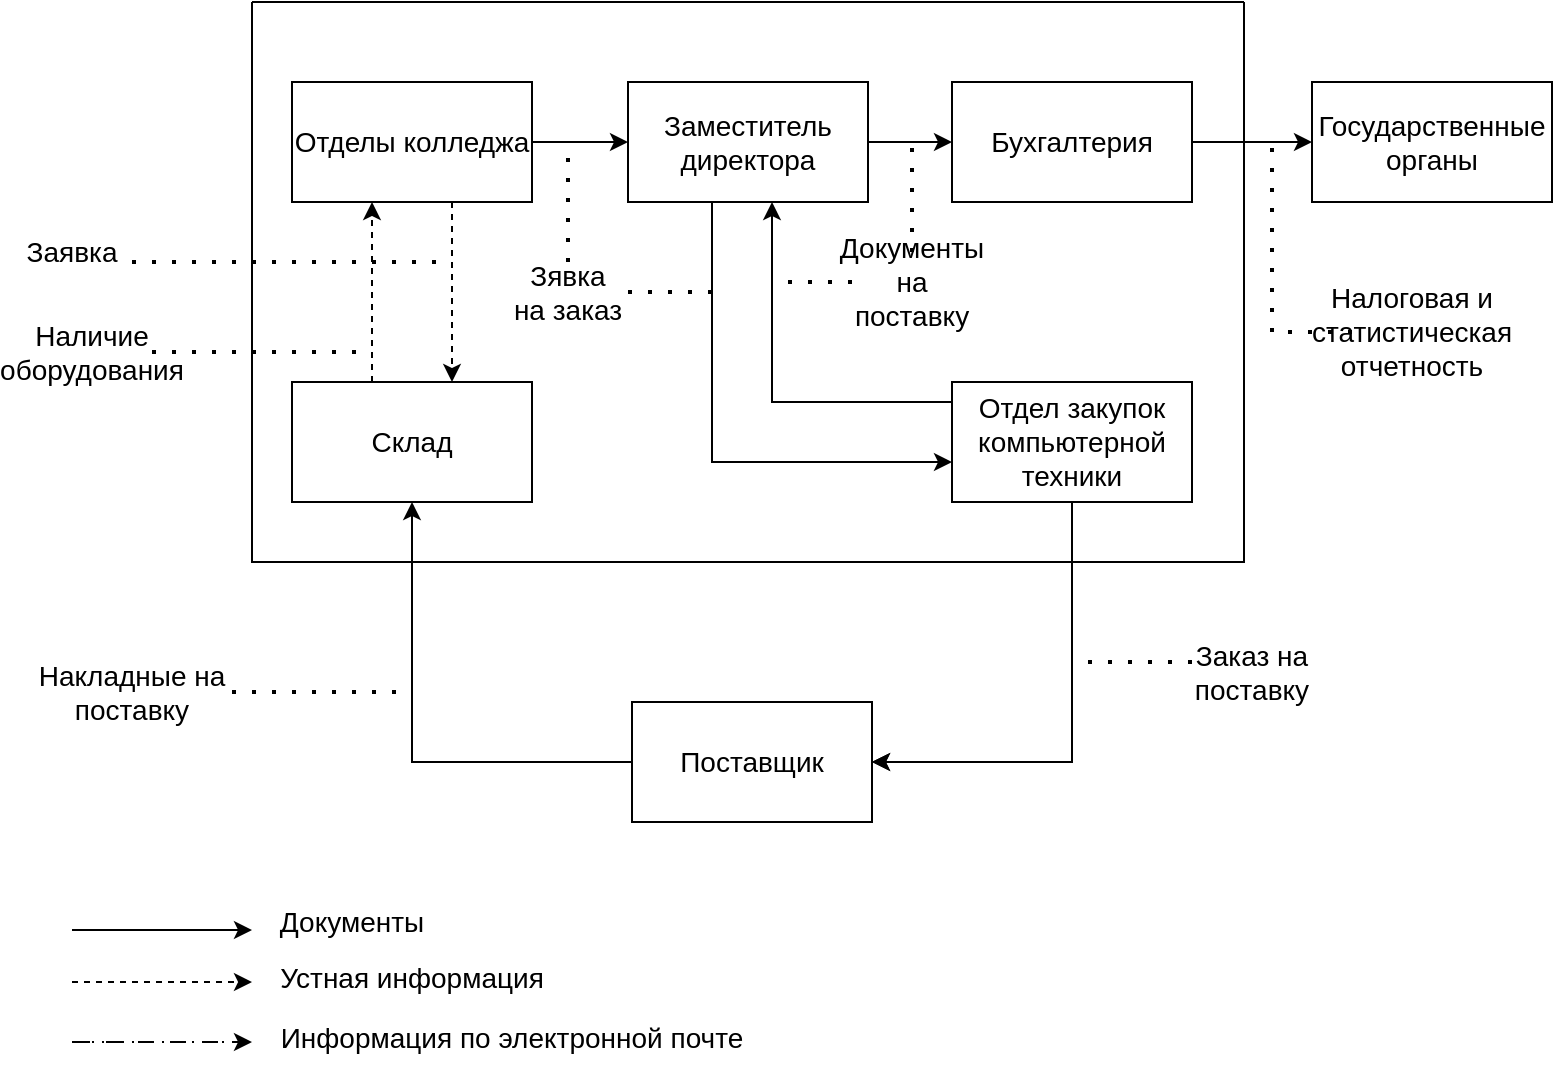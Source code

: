 <mxfile version="20.8.20" type="device"><diagram name="Страница 1" id="yzFezLVrex4fmsqw8bU6"><mxGraphModel dx="1434" dy="711" grid="1" gridSize="10" guides="1" tooltips="1" connect="1" arrows="1" fold="1" page="1" pageScale="1" pageWidth="827" pageHeight="1169" math="0" shadow="0"><root><mxCell id="0"/><mxCell id="1" parent="0"/><mxCell id="LY6iIROEEimHZ9ucPm2g-1" value="" style="swimlane;startSize=0;" parent="1" vertex="1"><mxGeometry x="210" y="110" width="496" height="280" as="geometry"><mxRectangle x="310" y="290" width="50" height="40" as="alternateBounds"/></mxGeometry></mxCell><mxCell id="LY6iIROEEimHZ9ucPm2g-6" style="edgeStyle=orthogonalEdgeStyle;rounded=0;orthogonalLoop=1;jettySize=auto;html=1;fontSize=14;" parent="LY6iIROEEimHZ9ucPm2g-1" source="LY6iIROEEimHZ9ucPm2g-2" target="LY6iIROEEimHZ9ucPm2g-3" edge="1"><mxGeometry relative="1" as="geometry"><Array as="points"><mxPoint x="230" y="230"/></Array></mxGeometry></mxCell><mxCell id="LY6iIROEEimHZ9ucPm2g-9" style="edgeStyle=orthogonalEdgeStyle;rounded=0;orthogonalLoop=1;jettySize=auto;html=1;fontSize=14;" parent="LY6iIROEEimHZ9ucPm2g-1" source="LY6iIROEEimHZ9ucPm2g-2" target="LY6iIROEEimHZ9ucPm2g-7" edge="1"><mxGeometry relative="1" as="geometry"/></mxCell><mxCell id="LY6iIROEEimHZ9ucPm2g-2" value="&lt;div&gt;Заместитель&lt;/div&gt;&lt;div&gt;директора&lt;br&gt;&lt;/div&gt;" style="rounded=0;whiteSpace=wrap;html=1;fontSize=14;" parent="LY6iIROEEimHZ9ucPm2g-1" vertex="1"><mxGeometry x="188" y="40" width="120" height="60" as="geometry"/></mxCell><mxCell id="LY6iIROEEimHZ9ucPm2g-17" style="edgeStyle=orthogonalEdgeStyle;rounded=0;orthogonalLoop=1;jettySize=auto;html=1;fontSize=14;" parent="LY6iIROEEimHZ9ucPm2g-1" source="LY6iIROEEimHZ9ucPm2g-3" target="LY6iIROEEimHZ9ucPm2g-2" edge="1"><mxGeometry relative="1" as="geometry"><Array as="points"><mxPoint x="260" y="200"/></Array></mxGeometry></mxCell><mxCell id="LY6iIROEEimHZ9ucPm2g-3" value="&lt;div&gt;Отдел закупок&lt;/div&gt;&lt;div&gt;компьютерной техники&lt;br&gt;&lt;/div&gt;" style="rounded=0;whiteSpace=wrap;html=1;fontSize=14;" parent="LY6iIROEEimHZ9ucPm2g-1" vertex="1"><mxGeometry x="350" y="190" width="120" height="60" as="geometry"/></mxCell><mxCell id="LY6iIROEEimHZ9ucPm2g-7" value="Бухгалтерия" style="rounded=0;whiteSpace=wrap;html=1;fontSize=14;" parent="LY6iIROEEimHZ9ucPm2g-1" vertex="1"><mxGeometry x="350" y="40" width="120" height="60" as="geometry"/></mxCell><mxCell id="LY6iIROEEimHZ9ucPm2g-16" style="edgeStyle=orthogonalEdgeStyle;rounded=0;orthogonalLoop=1;jettySize=auto;html=1;fontSize=14;dashed=1;" parent="LY6iIROEEimHZ9ucPm2g-1" source="LY6iIROEEimHZ9ucPm2g-13" target="LY6iIROEEimHZ9ucPm2g-15" edge="1"><mxGeometry relative="1" as="geometry"><Array as="points"><mxPoint x="60" y="160"/><mxPoint x="60" y="160"/></Array></mxGeometry></mxCell><mxCell id="LY6iIROEEimHZ9ucPm2g-13" value="Склад" style="rounded=0;whiteSpace=wrap;html=1;fontSize=14;" parent="LY6iIROEEimHZ9ucPm2g-1" vertex="1"><mxGeometry x="20" y="190" width="120" height="60" as="geometry"/></mxCell><mxCell id="LY6iIROEEimHZ9ucPm2g-18" style="edgeStyle=orthogonalEdgeStyle;rounded=0;orthogonalLoop=1;jettySize=auto;html=1;fontSize=14;" parent="LY6iIROEEimHZ9ucPm2g-1" source="LY6iIROEEimHZ9ucPm2g-15" target="LY6iIROEEimHZ9ucPm2g-2" edge="1"><mxGeometry relative="1" as="geometry"/></mxCell><mxCell id="LY6iIROEEimHZ9ucPm2g-44" style="edgeStyle=orthogonalEdgeStyle;rounded=0;orthogonalLoop=1;jettySize=auto;html=1;shadow=0;strokeColor=default;strokeWidth=1;fontSize=14;endArrow=classic;endFill=1;dashed=1;" parent="LY6iIROEEimHZ9ucPm2g-1" source="LY6iIROEEimHZ9ucPm2g-15" target="LY6iIROEEimHZ9ucPm2g-13" edge="1"><mxGeometry relative="1" as="geometry"><Array as="points"><mxPoint x="100" y="160"/><mxPoint x="100" y="160"/></Array></mxGeometry></mxCell><mxCell id="LY6iIROEEimHZ9ucPm2g-15" value="Отделы колледжа" style="rounded=0;whiteSpace=wrap;html=1;fontSize=14;" parent="LY6iIROEEimHZ9ucPm2g-1" vertex="1"><mxGeometry x="20" y="40" width="120" height="60" as="geometry"/></mxCell><mxCell id="LY6iIROEEimHZ9ucPm2g-25" style="edgeStyle=orthogonalEdgeStyle;rounded=0;orthogonalLoop=1;jettySize=auto;html=1;dashed=1;fontSize=14;endArrow=none;endFill=0;strokeWidth=2;dashPattern=1 4;" parent="LY6iIROEEimHZ9ucPm2g-1" source="LY6iIROEEimHZ9ucPm2g-24" edge="1"><mxGeometry relative="1" as="geometry"><mxPoint x="260" y="140" as="targetPoint"/></mxGeometry></mxCell><mxCell id="LY6iIROEEimHZ9ucPm2g-26" style="edgeStyle=orthogonalEdgeStyle;rounded=0;orthogonalLoop=1;jettySize=auto;html=1;dashed=1;fontSize=14;endArrow=none;endFill=0;dashPattern=1 4;strokeWidth=2;" parent="LY6iIROEEimHZ9ucPm2g-1" source="LY6iIROEEimHZ9ucPm2g-24" edge="1"><mxGeometry relative="1" as="geometry"><mxPoint x="330" y="70" as="targetPoint"/></mxGeometry></mxCell><mxCell id="LY6iIROEEimHZ9ucPm2g-24" value="Документы на поставку" style="text;html=1;strokeColor=none;fillColor=none;align=center;verticalAlign=middle;whiteSpace=wrap;rounded=0;fontSize=14;" parent="LY6iIROEEimHZ9ucPm2g-1" vertex="1"><mxGeometry x="300" y="125" width="60" height="30" as="geometry"/></mxCell><mxCell id="LY6iIROEEimHZ9ucPm2g-31" style="edgeStyle=orthogonalEdgeStyle;rounded=0;orthogonalLoop=1;jettySize=auto;html=1;dashed=1;fontSize=14;endArrow=none;endFill=0;dashPattern=1 4;strokeWidth=2;" parent="LY6iIROEEimHZ9ucPm2g-1" source="LY6iIROEEimHZ9ucPm2g-30" edge="1"><mxGeometry relative="1" as="geometry"><mxPoint x="100" y="130" as="targetPoint"/><Array as="points"><mxPoint x="10" y="130"/><mxPoint x="10" y="130"/></Array></mxGeometry></mxCell><mxCell id="LY6iIROEEimHZ9ucPm2g-49" style="edgeStyle=orthogonalEdgeStyle;rounded=0;orthogonalLoop=1;jettySize=auto;html=1;shadow=0;dashed=1;dashPattern=1 4;strokeColor=default;strokeWidth=2;fontSize=14;endArrow=none;endFill=0;" parent="LY6iIROEEimHZ9ucPm2g-1" source="LY6iIROEEimHZ9ucPm2g-48" edge="1"><mxGeometry relative="1" as="geometry"><mxPoint x="158" y="70" as="targetPoint"/></mxGeometry></mxCell><mxCell id="LY6iIROEEimHZ9ucPm2g-53" style="edgeStyle=orthogonalEdgeStyle;rounded=0;orthogonalLoop=1;jettySize=auto;html=1;shadow=0;dashed=1;dashPattern=1 4;strokeColor=default;strokeWidth=2;fontSize=14;endArrow=none;endFill=0;" parent="LY6iIROEEimHZ9ucPm2g-1" source="LY6iIROEEimHZ9ucPm2g-48" edge="1"><mxGeometry relative="1" as="geometry"><mxPoint x="230" y="145" as="targetPoint"/></mxGeometry></mxCell><mxCell id="LY6iIROEEimHZ9ucPm2g-48" value="&lt;div&gt;Зявка&lt;/div&gt;&lt;div&gt;на заказ&lt;br&gt;&lt;/div&gt;" style="text;html=1;strokeColor=none;fillColor=none;align=center;verticalAlign=middle;whiteSpace=wrap;rounded=0;fontSize=14;" parent="LY6iIROEEimHZ9ucPm2g-1" vertex="1"><mxGeometry x="128" y="130" width="60" height="30" as="geometry"/></mxCell><mxCell id="LY6iIROEEimHZ9ucPm2g-14" style="edgeStyle=orthogonalEdgeStyle;rounded=0;orthogonalLoop=1;jettySize=auto;html=1;fontSize=14;" parent="1" source="LY6iIROEEimHZ9ucPm2g-5" target="LY6iIROEEimHZ9ucPm2g-13" edge="1"><mxGeometry relative="1" as="geometry"><Array as="points"><mxPoint x="290" y="490"/></Array></mxGeometry></mxCell><mxCell id="LY6iIROEEimHZ9ucPm2g-5" value="Поставщик" style="rounded=0;whiteSpace=wrap;html=1;fontSize=14;" parent="1" vertex="1"><mxGeometry x="400" y="460" width="120" height="60" as="geometry"/></mxCell><mxCell id="LY6iIROEEimHZ9ucPm2g-10" value="Государственные органы" style="rounded=0;whiteSpace=wrap;html=1;fontSize=14;" parent="1" vertex="1"><mxGeometry x="740" y="150" width="120" height="60" as="geometry"/></mxCell><mxCell id="LY6iIROEEimHZ9ucPm2g-11" style="edgeStyle=orthogonalEdgeStyle;rounded=0;orthogonalLoop=1;jettySize=auto;html=1;fontSize=14;" parent="1" source="LY6iIROEEimHZ9ucPm2g-7" target="LY6iIROEEimHZ9ucPm2g-10" edge="1"><mxGeometry relative="1" as="geometry"/></mxCell><mxCell id="LY6iIROEEimHZ9ucPm2g-20" style="edgeStyle=orthogonalEdgeStyle;rounded=0;orthogonalLoop=1;jettySize=auto;html=1;fontSize=14;endArrow=none;endFill=0;dashed=1;dashPattern=1 4;strokeWidth=2;" parent="1" source="LY6iIROEEimHZ9ucPm2g-19" edge="1"><mxGeometry relative="1" as="geometry"><mxPoint x="620" y="440" as="targetPoint"/><Array as="points"><mxPoint x="710" y="440"/></Array></mxGeometry></mxCell><mxCell id="LY6iIROEEimHZ9ucPm2g-19" value="Заказ на поставку" style="text;html=1;strokeColor=none;fillColor=none;align=center;verticalAlign=middle;whiteSpace=wrap;rounded=0;fontSize=14;" parent="1" vertex="1"><mxGeometry x="680" y="430" width="60" height="30" as="geometry"/></mxCell><mxCell id="LY6iIROEEimHZ9ucPm2g-28" style="edgeStyle=orthogonalEdgeStyle;rounded=0;orthogonalLoop=1;jettySize=auto;html=1;dashed=1;fontSize=14;endArrow=none;endFill=0;strokeWidth=2;dashPattern=1 4;" parent="1" source="LY6iIROEEimHZ9ucPm2g-27" edge="1"><mxGeometry relative="1" as="geometry"><mxPoint x="720" y="180" as="targetPoint"/><Array as="points"><mxPoint x="720" y="275"/></Array></mxGeometry></mxCell><mxCell id="LY6iIROEEimHZ9ucPm2g-27" value="Налоговая и статистическая отчетность" style="text;html=1;strokeColor=none;fillColor=none;align=center;verticalAlign=middle;whiteSpace=wrap;rounded=0;fontSize=14;" parent="1" vertex="1"><mxGeometry x="760" y="260" width="60" height="30" as="geometry"/></mxCell><mxCell id="LY6iIROEEimHZ9ucPm2g-34" style="edgeStyle=orthogonalEdgeStyle;rounded=0;orthogonalLoop=1;jettySize=auto;html=1;entryX=1;entryY=0.5;entryDx=0;entryDy=0;shadow=0;strokeWidth=1;fontSize=14;endArrow=classic;endFill=1;strokeColor=default;snapToPoint=0;fixDash=0;dashed=1;dashPattern=8 8;" parent="1" source="LY6iIROEEimHZ9ucPm2g-3" target="LY6iIROEEimHZ9ucPm2g-5" edge="1"><mxGeometry relative="1" as="geometry"><Array as="points"><mxPoint x="620" y="490"/></Array></mxGeometry></mxCell><mxCell id="LY6iIROEEimHZ9ucPm2g-39" style="edgeStyle=orthogonalEdgeStyle;rounded=0;orthogonalLoop=1;jettySize=auto;html=1;shadow=0;strokeColor=default;strokeWidth=1;fontSize=14;endArrow=classic;endFill=1;" parent="1" source="LY6iIROEEimHZ9ucPm2g-3" target="LY6iIROEEimHZ9ucPm2g-5" edge="1"><mxGeometry relative="1" as="geometry"><Array as="points"><mxPoint x="620" y="490"/></Array></mxGeometry></mxCell><mxCell id="LY6iIROEEimHZ9ucPm2g-42" style="edgeStyle=orthogonalEdgeStyle;rounded=0;orthogonalLoop=1;jettySize=auto;html=1;shadow=0;dashed=1;dashPattern=1 4;strokeColor=default;strokeWidth=2;fontSize=14;endArrow=none;endFill=0;" parent="1" source="LY6iIROEEimHZ9ucPm2g-41" edge="1"><mxGeometry relative="1" as="geometry"><mxPoint x="290" y="455" as="targetPoint"/></mxGeometry></mxCell><mxCell id="LY6iIROEEimHZ9ucPm2g-41" value="Накладные на поставку" style="text;html=1;strokeColor=none;fillColor=none;align=center;verticalAlign=middle;whiteSpace=wrap;rounded=0;fontSize=14;" parent="1" vertex="1"><mxGeometry x="100" y="440" width="100" height="30" as="geometry"/></mxCell><mxCell id="LY6iIROEEimHZ9ucPm2g-47" style="edgeStyle=orthogonalEdgeStyle;rounded=0;orthogonalLoop=1;jettySize=auto;html=1;shadow=0;dashed=1;strokeColor=default;strokeWidth=2;fontSize=14;endArrow=none;endFill=0;dashPattern=1 4;" parent="1" source="LY6iIROEEimHZ9ucPm2g-46" edge="1"><mxGeometry relative="1" as="geometry"><mxPoint x="270" y="285" as="targetPoint"/></mxGeometry></mxCell><mxCell id="LY6iIROEEimHZ9ucPm2g-46" value="Наличие оборудования" style="text;html=1;strokeColor=none;fillColor=none;align=center;verticalAlign=middle;whiteSpace=wrap;rounded=0;fontSize=14;" parent="1" vertex="1"><mxGeometry x="100" y="270" width="60" height="30" as="geometry"/></mxCell><mxCell id="LY6iIROEEimHZ9ucPm2g-30" value="Заявка" style="text;html=1;strokeColor=none;fillColor=none;align=center;verticalAlign=middle;whiteSpace=wrap;rounded=0;fontSize=14;" parent="1" vertex="1"><mxGeometry x="90" y="220" width="60" height="30" as="geometry"/></mxCell><mxCell id="LY6iIROEEimHZ9ucPm2g-68" value="" style="group" parent="1" vertex="1" connectable="0"><mxGeometry x="120" y="550" width="340" height="95" as="geometry"/></mxCell><mxCell id="LY6iIROEEimHZ9ucPm2g-59" style="edgeStyle=orthogonalEdgeStyle;rounded=0;orthogonalLoop=1;jettySize=auto;html=1;entryX=0.5;entryY=0;entryDx=0;entryDy=0;shadow=0;strokeColor=default;strokeWidth=1;fontSize=14;endArrow=classic;endFill=1;" parent="LY6iIROEEimHZ9ucPm2g-68" edge="1"><mxGeometry relative="1" as="geometry"><mxPoint y="24" as="sourcePoint"/><mxPoint x="90" y="24" as="targetPoint"/></mxGeometry></mxCell><mxCell id="LY6iIROEEimHZ9ucPm2g-61" style="edgeStyle=orthogonalEdgeStyle;rounded=0;orthogonalLoop=1;jettySize=auto;html=1;shadow=0;strokeColor=default;strokeWidth=1;fontSize=14;endArrow=classic;endFill=1;dashed=1;" parent="LY6iIROEEimHZ9ucPm2g-68" edge="1"><mxGeometry relative="1" as="geometry"><mxPoint y="50" as="sourcePoint"/><mxPoint x="90" y="50" as="targetPoint"/></mxGeometry></mxCell><mxCell id="LY6iIROEEimHZ9ucPm2g-63" style="edgeStyle=orthogonalEdgeStyle;rounded=0;orthogonalLoop=1;jettySize=auto;html=1;shadow=0;dashed=1;strokeColor=default;strokeWidth=1;fontSize=14;endArrow=classic;endFill=1;dashPattern=8 8;" parent="LY6iIROEEimHZ9ucPm2g-68" edge="1"><mxGeometry relative="1" as="geometry"><mxPoint x="1" y="80" as="sourcePoint"/><mxPoint x="90" y="80" as="targetPoint"/></mxGeometry></mxCell><mxCell id="LY6iIROEEimHZ9ucPm2g-64" style="edgeStyle=orthogonalEdgeStyle;rounded=0;orthogonalLoop=1;jettySize=auto;html=1;shadow=0;strokeColor=default;strokeWidth=1;fontSize=14;endArrow=none;endFill=0;dashed=1;dashPattern=1 4;" parent="LY6iIROEEimHZ9ucPm2g-68" edge="1"><mxGeometry relative="1" as="geometry"><mxPoint y="80" as="sourcePoint"/><mxPoint x="90" y="80" as="targetPoint"/></mxGeometry></mxCell><mxCell id="LY6iIROEEimHZ9ucPm2g-65" value="Документы" style="text;html=1;strokeColor=none;fillColor=none;align=center;verticalAlign=middle;whiteSpace=wrap;rounded=0;fontSize=14;" parent="LY6iIROEEimHZ9ucPm2g-68" vertex="1"><mxGeometry x="110" width="60" height="40" as="geometry"/></mxCell><mxCell id="LY6iIROEEimHZ9ucPm2g-66" value="Устная информация" style="text;html=1;strokeColor=none;fillColor=none;align=center;verticalAlign=middle;whiteSpace=wrap;rounded=0;fontSize=14;" parent="LY6iIROEEimHZ9ucPm2g-68" vertex="1"><mxGeometry x="100" y="30" width="140" height="35" as="geometry"/></mxCell><mxCell id="LY6iIROEEimHZ9ucPm2g-67" value="Информация по электронной почте" style="text;html=1;strokeColor=none;fillColor=none;align=center;verticalAlign=middle;whiteSpace=wrap;rounded=0;fontSize=14;" parent="LY6iIROEEimHZ9ucPm2g-68" vertex="1"><mxGeometry x="100" y="60" width="240" height="35" as="geometry"/></mxCell></root></mxGraphModel></diagram></mxfile>